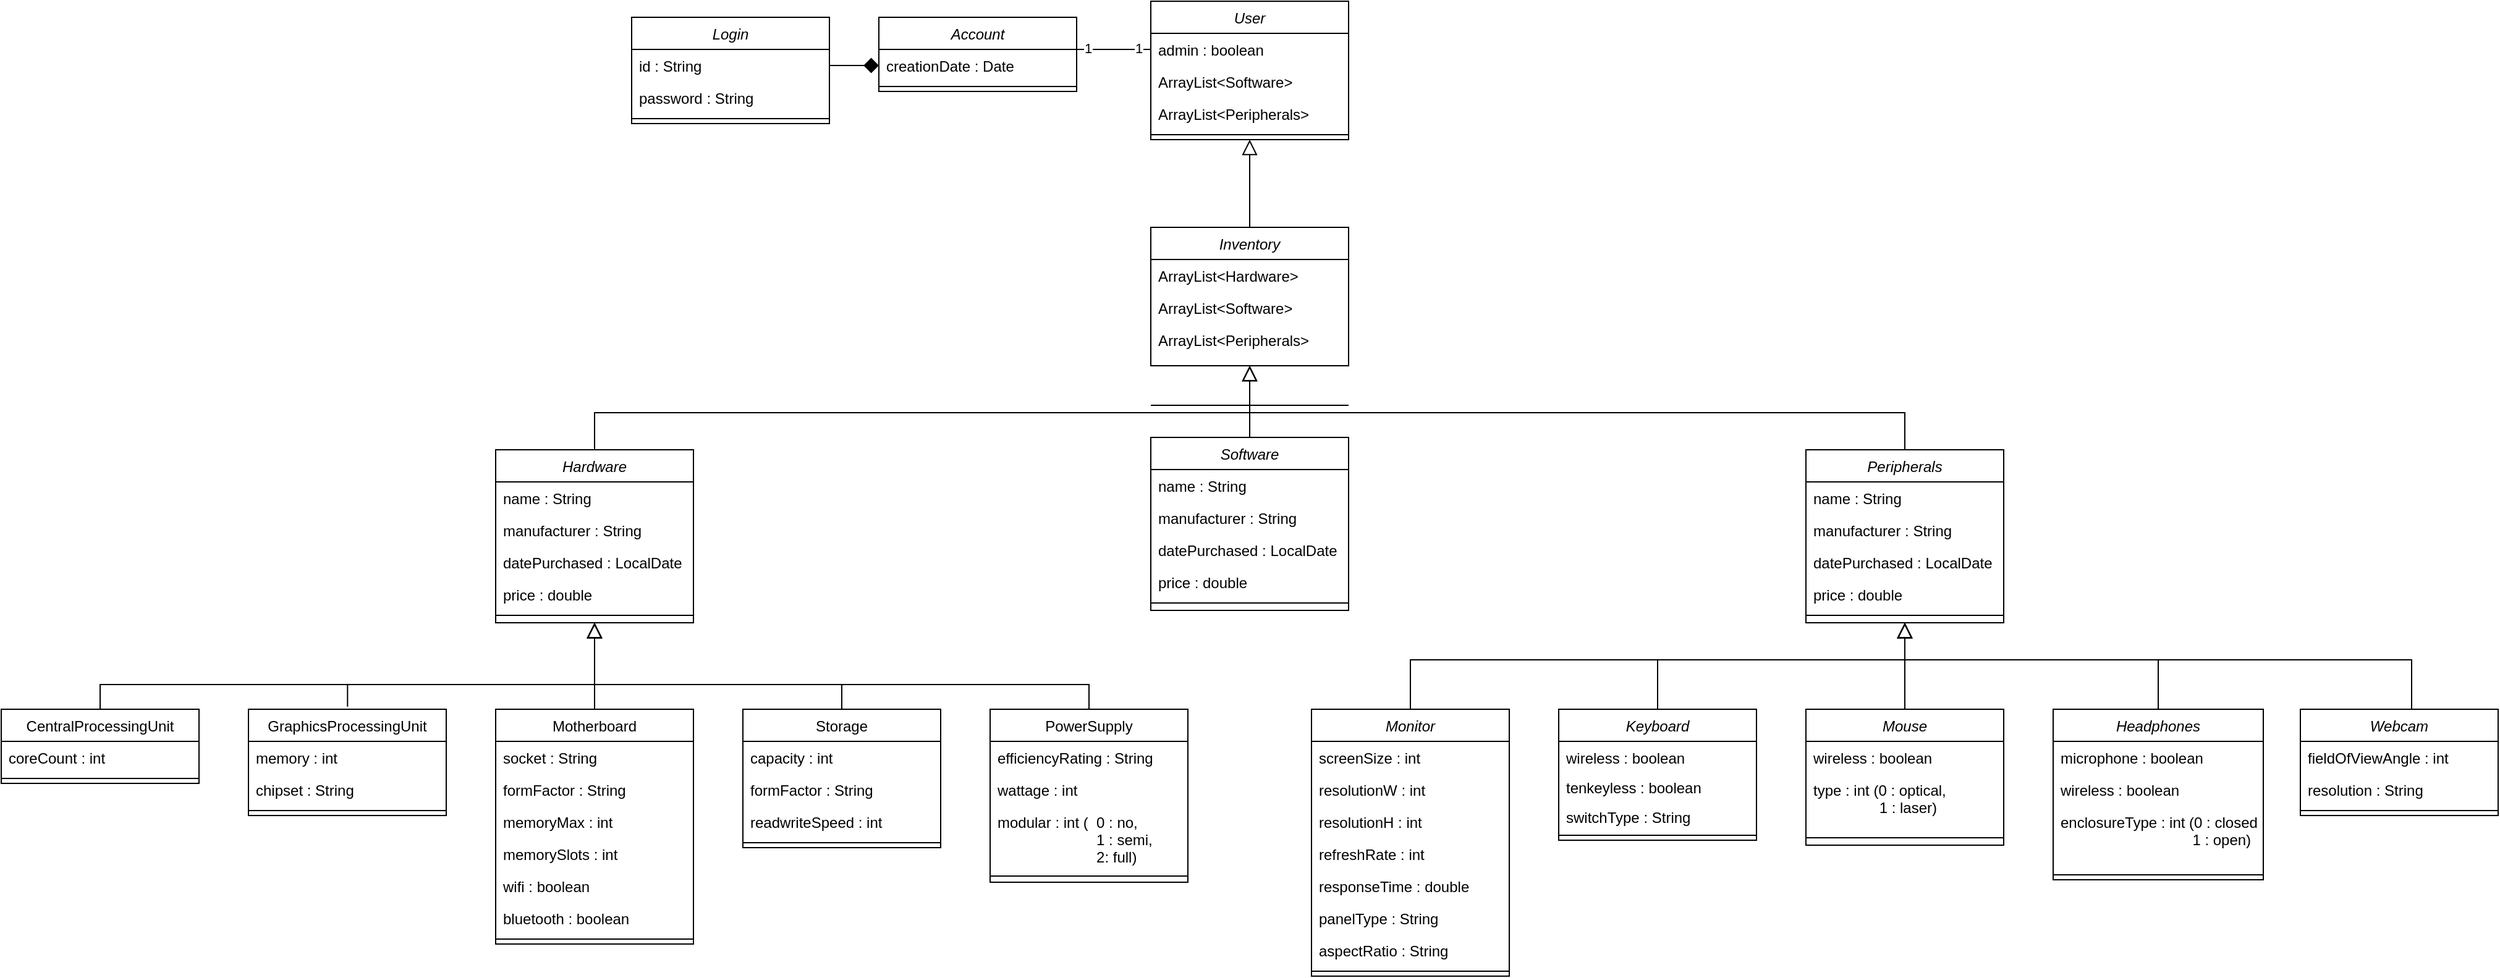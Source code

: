<mxfile version="21.3.2" type="device">
  <diagram id="C5RBs43oDa-KdzZeNtuy" name="Page-1">
    <mxGraphModel dx="1473" dy="1517" grid="1" gridSize="10" guides="1" tooltips="1" connect="1" arrows="1" fold="1" page="1" pageScale="1" pageWidth="827" pageHeight="1169" math="0" shadow="0">
      <root>
        <mxCell id="WIyWlLk6GJQsqaUBKTNV-0" />
        <mxCell id="WIyWlLk6GJQsqaUBKTNV-1" parent="WIyWlLk6GJQsqaUBKTNV-0" />
        <mxCell id="2g1-qlqLcHGluwrWPZEu-132" style="edgeStyle=orthogonalEdgeStyle;rounded=0;orthogonalLoop=1;jettySize=auto;html=1;entryX=0.5;entryY=1;entryDx=0;entryDy=0;endArrow=block;endFill=0;endSize=10;" edge="1" parent="WIyWlLk6GJQsqaUBKTNV-1" source="zkfFHV4jXpPFQw0GAbJ--0" target="2g1-qlqLcHGluwrWPZEu-118">
          <mxGeometry relative="1" as="geometry">
            <Array as="points">
              <mxPoint x="-310" y="80" />
              <mxPoint x="220" y="80" />
            </Array>
          </mxGeometry>
        </mxCell>
        <mxCell id="zkfFHV4jXpPFQw0GAbJ--0" value="Hardware" style="swimlane;fontStyle=2;align=center;verticalAlign=top;childLayout=stackLayout;horizontal=1;startSize=26;horizontalStack=0;resizeParent=1;resizeLast=0;collapsible=1;marginBottom=0;rounded=0;shadow=0;strokeWidth=1;" parent="WIyWlLk6GJQsqaUBKTNV-1" vertex="1">
          <mxGeometry x="-390" y="110" width="160" height="140" as="geometry">
            <mxRectangle x="230" y="140" width="160" height="26" as="alternateBounds" />
          </mxGeometry>
        </mxCell>
        <mxCell id="L9FYX7WcYs_ipQnaG_Kg-13" value="name : String" style="text;align=left;verticalAlign=top;spacingLeft=4;spacingRight=4;overflow=hidden;rotatable=0;points=[[0,0.5],[1,0.5]];portConstraint=eastwest;" parent="zkfFHV4jXpPFQw0GAbJ--0" vertex="1">
          <mxGeometry y="26" width="160" height="26" as="geometry" />
        </mxCell>
        <mxCell id="L9FYX7WcYs_ipQnaG_Kg-14" value="manufacturer : String" style="text;align=left;verticalAlign=top;spacingLeft=4;spacingRight=4;overflow=hidden;rotatable=0;points=[[0,0.5],[1,0.5]];portConstraint=eastwest;" parent="zkfFHV4jXpPFQw0GAbJ--0" vertex="1">
          <mxGeometry y="52" width="160" height="26" as="geometry" />
        </mxCell>
        <mxCell id="L9FYX7WcYs_ipQnaG_Kg-15" value="datePurchased : LocalDate" style="text;align=left;verticalAlign=top;spacingLeft=4;spacingRight=4;overflow=hidden;rotatable=0;points=[[0,0.5],[1,0.5]];portConstraint=eastwest;" parent="zkfFHV4jXpPFQw0GAbJ--0" vertex="1">
          <mxGeometry y="78" width="160" height="26" as="geometry" />
        </mxCell>
        <mxCell id="L9FYX7WcYs_ipQnaG_Kg-16" value="price : double" style="text;align=left;verticalAlign=top;spacingLeft=4;spacingRight=4;overflow=hidden;rotatable=0;points=[[0,0.5],[1,0.5]];portConstraint=eastwest;" parent="zkfFHV4jXpPFQw0GAbJ--0" vertex="1">
          <mxGeometry y="104" width="160" height="26" as="geometry" />
        </mxCell>
        <mxCell id="zkfFHV4jXpPFQw0GAbJ--4" value="" style="line;html=1;strokeWidth=1;align=left;verticalAlign=middle;spacingTop=-1;spacingLeft=3;spacingRight=3;rotatable=0;labelPosition=right;points=[];portConstraint=eastwest;" parent="zkfFHV4jXpPFQw0GAbJ--0" vertex="1">
          <mxGeometry y="130" width="160" height="8" as="geometry" />
        </mxCell>
        <mxCell id="zkfFHV4jXpPFQw0GAbJ--12" value="" style="endArrow=block;endSize=10;endFill=0;shadow=0;strokeWidth=1;rounded=0;edgeStyle=elbowEdgeStyle;elbow=vertical;exitX=0.501;exitY=-0.024;exitDx=0;exitDy=0;exitPerimeter=0;entryX=0.5;entryY=1;entryDx=0;entryDy=0;" parent="WIyWlLk6GJQsqaUBKTNV-1" source="2g1-qlqLcHGluwrWPZEu-6" target="zkfFHV4jXpPFQw0GAbJ--0" edge="1">
          <mxGeometry width="160" relative="1" as="geometry">
            <mxPoint x="-500" y="310" as="sourcePoint" />
            <mxPoint x="-420" y="260" as="targetPoint" />
            <Array as="points">
              <mxPoint x="-450" y="300" />
            </Array>
          </mxGeometry>
        </mxCell>
        <mxCell id="zkfFHV4jXpPFQw0GAbJ--13" value="Motherboard" style="swimlane;fontStyle=0;align=center;verticalAlign=top;childLayout=stackLayout;horizontal=1;startSize=26;horizontalStack=0;resizeParent=1;resizeLast=0;collapsible=1;marginBottom=0;rounded=0;shadow=0;strokeWidth=1;" parent="WIyWlLk6GJQsqaUBKTNV-1" vertex="1">
          <mxGeometry x="-390" y="320" width="160" height="190" as="geometry">
            <mxRectangle x="340" y="380" width="170" height="26" as="alternateBounds" />
          </mxGeometry>
        </mxCell>
        <mxCell id="zkfFHV4jXpPFQw0GAbJ--14" value="socket : String" style="text;align=left;verticalAlign=top;spacingLeft=4;spacingRight=4;overflow=hidden;rotatable=0;points=[[0,0.5],[1,0.5]];portConstraint=eastwest;" parent="zkfFHV4jXpPFQw0GAbJ--13" vertex="1">
          <mxGeometry y="26" width="160" height="26" as="geometry" />
        </mxCell>
        <mxCell id="2g1-qlqLcHGluwrWPZEu-11" value="formFactor : String" style="text;align=left;verticalAlign=top;spacingLeft=4;spacingRight=4;overflow=hidden;rotatable=0;points=[[0,0.5],[1,0.5]];portConstraint=eastwest;" vertex="1" parent="zkfFHV4jXpPFQw0GAbJ--13">
          <mxGeometry y="52" width="160" height="26" as="geometry" />
        </mxCell>
        <mxCell id="2g1-qlqLcHGluwrWPZEu-12" value="memoryMax : int" style="text;align=left;verticalAlign=top;spacingLeft=4;spacingRight=4;overflow=hidden;rotatable=0;points=[[0,0.5],[1,0.5]];portConstraint=eastwest;" vertex="1" parent="zkfFHV4jXpPFQw0GAbJ--13">
          <mxGeometry y="78" width="160" height="26" as="geometry" />
        </mxCell>
        <mxCell id="2g1-qlqLcHGluwrWPZEu-13" value="memorySlots : int" style="text;align=left;verticalAlign=top;spacingLeft=4;spacingRight=4;overflow=hidden;rotatable=0;points=[[0,0.5],[1,0.5]];portConstraint=eastwest;" vertex="1" parent="zkfFHV4jXpPFQw0GAbJ--13">
          <mxGeometry y="104" width="160" height="26" as="geometry" />
        </mxCell>
        <mxCell id="2g1-qlqLcHGluwrWPZEu-14" value="wifi : boolean" style="text;align=left;verticalAlign=top;spacingLeft=4;spacingRight=4;overflow=hidden;rotatable=0;points=[[0,0.5],[1,0.5]];portConstraint=eastwest;" vertex="1" parent="zkfFHV4jXpPFQw0GAbJ--13">
          <mxGeometry y="130" width="160" height="26" as="geometry" />
        </mxCell>
        <mxCell id="2g1-qlqLcHGluwrWPZEu-15" value="bluetooth : boolean" style="text;align=left;verticalAlign=top;spacingLeft=4;spacingRight=4;overflow=hidden;rotatable=0;points=[[0,0.5],[1,0.5]];portConstraint=eastwest;" vertex="1" parent="zkfFHV4jXpPFQw0GAbJ--13">
          <mxGeometry y="156" width="160" height="26" as="geometry" />
        </mxCell>
        <mxCell id="zkfFHV4jXpPFQw0GAbJ--15" value="" style="line;html=1;strokeWidth=1;align=left;verticalAlign=middle;spacingTop=-1;spacingLeft=3;spacingRight=3;rotatable=0;labelPosition=right;points=[];portConstraint=eastwest;" parent="zkfFHV4jXpPFQw0GAbJ--13" vertex="1">
          <mxGeometry y="182" width="160" height="8" as="geometry" />
        </mxCell>
        <mxCell id="zkfFHV4jXpPFQw0GAbJ--16" value="" style="endArrow=block;endSize=10;endFill=0;shadow=0;strokeWidth=1;rounded=0;edgeStyle=elbowEdgeStyle;elbow=vertical;entryX=0.5;entryY=1;entryDx=0;entryDy=0;" parent="WIyWlLk6GJQsqaUBKTNV-1" source="zkfFHV4jXpPFQw0GAbJ--13" target="zkfFHV4jXpPFQw0GAbJ--0" edge="1">
          <mxGeometry width="160" relative="1" as="geometry">
            <mxPoint x="-500" y="313" as="sourcePoint" />
            <mxPoint x="-410" y="280" as="targetPoint" />
            <Array as="points">
              <mxPoint x="-310" y="300" />
            </Array>
          </mxGeometry>
        </mxCell>
        <mxCell id="2g1-qlqLcHGluwrWPZEu-10" style="edgeStyle=orthogonalEdgeStyle;rounded=0;orthogonalLoop=1;jettySize=auto;html=1;entryX=0.5;entryY=1;entryDx=0;entryDy=0;exitX=0.5;exitY=0;exitDx=0;exitDy=0;endArrow=block;endFill=0;endSize=10;" edge="1" parent="WIyWlLk6GJQsqaUBKTNV-1" source="L9FYX7WcYs_ipQnaG_Kg-1" target="zkfFHV4jXpPFQw0GAbJ--0">
          <mxGeometry relative="1" as="geometry">
            <Array as="points">
              <mxPoint x="-710" y="300" />
              <mxPoint x="-310" y="300" />
            </Array>
          </mxGeometry>
        </mxCell>
        <mxCell id="L9FYX7WcYs_ipQnaG_Kg-1" value="CentralProcessingUnit" style="swimlane;fontStyle=0;align=center;verticalAlign=top;childLayout=stackLayout;horizontal=1;startSize=26;horizontalStack=0;resizeParent=1;resizeLast=0;collapsible=1;marginBottom=0;rounded=0;shadow=0;strokeWidth=1;" parent="WIyWlLk6GJQsqaUBKTNV-1" vertex="1">
          <mxGeometry x="-790" y="320" width="160" height="60" as="geometry">
            <mxRectangle x="130" y="380" width="160" height="26" as="alternateBounds" />
          </mxGeometry>
        </mxCell>
        <mxCell id="L9FYX7WcYs_ipQnaG_Kg-11" value="coreCount : int" style="text;align=left;verticalAlign=top;spacingLeft=4;spacingRight=4;overflow=hidden;rotatable=0;points=[[0,0.5],[1,0.5]];portConstraint=eastwest;rounded=0;shadow=0;html=0;" parent="L9FYX7WcYs_ipQnaG_Kg-1" vertex="1">
          <mxGeometry y="26" width="160" height="26" as="geometry" />
        </mxCell>
        <mxCell id="L9FYX7WcYs_ipQnaG_Kg-4" value="" style="line;html=1;strokeWidth=1;align=left;verticalAlign=middle;spacingTop=-1;spacingLeft=3;spacingRight=3;rotatable=0;labelPosition=right;points=[];portConstraint=eastwest;" parent="L9FYX7WcYs_ipQnaG_Kg-1" vertex="1">
          <mxGeometry y="52" width="160" height="8" as="geometry" />
        </mxCell>
        <mxCell id="2g1-qlqLcHGluwrWPZEu-6" value="GraphicsProcessingUnit" style="swimlane;fontStyle=0;align=center;verticalAlign=top;childLayout=stackLayout;horizontal=1;startSize=26;horizontalStack=0;resizeParent=1;resizeLast=0;collapsible=1;marginBottom=0;rounded=0;shadow=0;strokeWidth=1;" vertex="1" parent="WIyWlLk6GJQsqaUBKTNV-1">
          <mxGeometry x="-590" y="320" width="160" height="86" as="geometry">
            <mxRectangle x="130" y="380" width="160" height="26" as="alternateBounds" />
          </mxGeometry>
        </mxCell>
        <mxCell id="2g1-qlqLcHGluwrWPZEu-7" value="memory : int" style="text;align=left;verticalAlign=top;spacingLeft=4;spacingRight=4;overflow=hidden;rotatable=0;points=[[0,0.5],[1,0.5]];portConstraint=eastwest;rounded=0;shadow=0;html=0;" vertex="1" parent="2g1-qlqLcHGluwrWPZEu-6">
          <mxGeometry y="26" width="160" height="26" as="geometry" />
        </mxCell>
        <mxCell id="2g1-qlqLcHGluwrWPZEu-9" value="chipset : String" style="text;align=left;verticalAlign=top;spacingLeft=4;spacingRight=4;overflow=hidden;rotatable=0;points=[[0,0.5],[1,0.5]];portConstraint=eastwest;rounded=0;shadow=0;html=0;" vertex="1" parent="2g1-qlqLcHGluwrWPZEu-6">
          <mxGeometry y="52" width="160" height="26" as="geometry" />
        </mxCell>
        <mxCell id="2g1-qlqLcHGluwrWPZEu-8" value="" style="line;html=1;strokeWidth=1;align=left;verticalAlign=middle;spacingTop=-1;spacingLeft=3;spacingRight=3;rotatable=0;labelPosition=right;points=[];portConstraint=eastwest;" vertex="1" parent="2g1-qlqLcHGluwrWPZEu-6">
          <mxGeometry y="78" width="160" height="8" as="geometry" />
        </mxCell>
        <mxCell id="2g1-qlqLcHGluwrWPZEu-49" style="edgeStyle=orthogonalEdgeStyle;rounded=0;orthogonalLoop=1;jettySize=auto;html=1;endArrow=block;endFill=0;endSize=10;entryX=0.5;entryY=1;entryDx=0;entryDy=0;exitX=0.5;exitY=0;exitDx=0;exitDy=0;" edge="1" parent="WIyWlLk6GJQsqaUBKTNV-1" source="2g1-qlqLcHGluwrWPZEu-16" target="zkfFHV4jXpPFQw0GAbJ--0">
          <mxGeometry relative="1" as="geometry">
            <mxPoint x="-410" y="320" as="targetPoint" />
            <Array as="points">
              <mxPoint x="-110" y="300" />
              <mxPoint x="-310" y="300" />
            </Array>
          </mxGeometry>
        </mxCell>
        <mxCell id="2g1-qlqLcHGluwrWPZEu-16" value="Storage" style="swimlane;fontStyle=0;align=center;verticalAlign=top;childLayout=stackLayout;horizontal=1;startSize=26;horizontalStack=0;resizeParent=1;resizeLast=0;collapsible=1;marginBottom=0;rounded=0;shadow=0;strokeWidth=1;" vertex="1" parent="WIyWlLk6GJQsqaUBKTNV-1">
          <mxGeometry x="-190" y="320" width="160" height="112" as="geometry">
            <mxRectangle x="340" y="380" width="170" height="26" as="alternateBounds" />
          </mxGeometry>
        </mxCell>
        <mxCell id="2g1-qlqLcHGluwrWPZEu-17" value="capacity : int" style="text;align=left;verticalAlign=top;spacingLeft=4;spacingRight=4;overflow=hidden;rotatable=0;points=[[0,0.5],[1,0.5]];portConstraint=eastwest;" vertex="1" parent="2g1-qlqLcHGluwrWPZEu-16">
          <mxGeometry y="26" width="160" height="26" as="geometry" />
        </mxCell>
        <mxCell id="2g1-qlqLcHGluwrWPZEu-18" value="formFactor : String" style="text;align=left;verticalAlign=top;spacingLeft=4;spacingRight=4;overflow=hidden;rotatable=0;points=[[0,0.5],[1,0.5]];portConstraint=eastwest;" vertex="1" parent="2g1-qlqLcHGluwrWPZEu-16">
          <mxGeometry y="52" width="160" height="26" as="geometry" />
        </mxCell>
        <mxCell id="2g1-qlqLcHGluwrWPZEu-48" value="readwriteSpeed : int " style="text;align=left;verticalAlign=top;spacingLeft=4;spacingRight=4;overflow=hidden;rotatable=0;points=[[0,0.5],[1,0.5]];portConstraint=eastwest;" vertex="1" parent="2g1-qlqLcHGluwrWPZEu-16">
          <mxGeometry y="78" width="160" height="26" as="geometry" />
        </mxCell>
        <mxCell id="2g1-qlqLcHGluwrWPZEu-23" value="" style="line;html=1;strokeWidth=1;align=left;verticalAlign=middle;spacingTop=-1;spacingLeft=3;spacingRight=3;rotatable=0;labelPosition=right;points=[];portConstraint=eastwest;" vertex="1" parent="2g1-qlqLcHGluwrWPZEu-16">
          <mxGeometry y="104" width="160" height="8" as="geometry" />
        </mxCell>
        <mxCell id="2g1-qlqLcHGluwrWPZEu-57" style="edgeStyle=orthogonalEdgeStyle;rounded=0;orthogonalLoop=1;jettySize=auto;html=1;endArrow=block;endFill=0;endSize=10;entryX=0.5;entryY=1;entryDx=0;entryDy=0;exitX=0.5;exitY=0;exitDx=0;exitDy=0;" edge="1" parent="WIyWlLk6GJQsqaUBKTNV-1" source="2g1-qlqLcHGluwrWPZEu-50" target="zkfFHV4jXpPFQw0GAbJ--0">
          <mxGeometry relative="1" as="geometry">
            <mxPoint x="-40" y="300" as="targetPoint" />
            <Array as="points">
              <mxPoint x="90" y="300" />
              <mxPoint x="-310" y="300" />
            </Array>
          </mxGeometry>
        </mxCell>
        <mxCell id="2g1-qlqLcHGluwrWPZEu-50" value="PowerSupply" style="swimlane;fontStyle=0;align=center;verticalAlign=top;childLayout=stackLayout;horizontal=1;startSize=26;horizontalStack=0;resizeParent=1;resizeLast=0;collapsible=1;marginBottom=0;rounded=0;shadow=0;strokeWidth=1;" vertex="1" parent="WIyWlLk6GJQsqaUBKTNV-1">
          <mxGeometry x="10" y="320" width="160" height="140" as="geometry">
            <mxRectangle x="340" y="380" width="170" height="26" as="alternateBounds" />
          </mxGeometry>
        </mxCell>
        <mxCell id="2g1-qlqLcHGluwrWPZEu-51" value="efficiencyRating : String" style="text;align=left;verticalAlign=top;spacingLeft=4;spacingRight=4;overflow=hidden;rotatable=0;points=[[0,0.5],[1,0.5]];portConstraint=eastwest;" vertex="1" parent="2g1-qlqLcHGluwrWPZEu-50">
          <mxGeometry y="26" width="160" height="26" as="geometry" />
        </mxCell>
        <mxCell id="2g1-qlqLcHGluwrWPZEu-52" value="wattage : int" style="text;align=left;verticalAlign=top;spacingLeft=4;spacingRight=4;overflow=hidden;rotatable=0;points=[[0,0.5],[1,0.5]];portConstraint=eastwest;" vertex="1" parent="2g1-qlqLcHGluwrWPZEu-50">
          <mxGeometry y="52" width="160" height="26" as="geometry" />
        </mxCell>
        <mxCell id="2g1-qlqLcHGluwrWPZEu-53" value="modular : int (  0 : no, &#xa;                        1 : semi,&#xa;                        2: full)" style="text;align=left;verticalAlign=top;spacingLeft=4;spacingRight=4;overflow=hidden;rotatable=0;points=[[0,0.5],[1,0.5]];portConstraint=eastwest;" vertex="1" parent="2g1-qlqLcHGluwrWPZEu-50">
          <mxGeometry y="78" width="160" height="52" as="geometry" />
        </mxCell>
        <mxCell id="2g1-qlqLcHGluwrWPZEu-54" value="" style="line;html=1;strokeWidth=1;align=left;verticalAlign=middle;spacingTop=-1;spacingLeft=3;spacingRight=3;rotatable=0;labelPosition=right;points=[];portConstraint=eastwest;" vertex="1" parent="2g1-qlqLcHGluwrWPZEu-50">
          <mxGeometry y="130" width="160" height="10" as="geometry" />
        </mxCell>
        <mxCell id="2g1-qlqLcHGluwrWPZEu-135" style="edgeStyle=orthogonalEdgeStyle;rounded=0;orthogonalLoop=1;jettySize=auto;html=1;entryX=0.5;entryY=1;entryDx=0;entryDy=0;endArrow=block;endFill=0;endSize=10;" edge="1" parent="WIyWlLk6GJQsqaUBKTNV-1" source="2g1-qlqLcHGluwrWPZEu-58" target="2g1-qlqLcHGluwrWPZEu-118">
          <mxGeometry relative="1" as="geometry">
            <Array as="points">
              <mxPoint x="750" y="80" />
              <mxPoint x="220" y="80" />
            </Array>
          </mxGeometry>
        </mxCell>
        <mxCell id="2g1-qlqLcHGluwrWPZEu-58" value="Peripherals" style="swimlane;fontStyle=2;align=center;verticalAlign=top;childLayout=stackLayout;horizontal=1;startSize=26;horizontalStack=0;resizeParent=1;resizeLast=0;collapsible=1;marginBottom=0;rounded=0;shadow=0;strokeWidth=1;" vertex="1" parent="WIyWlLk6GJQsqaUBKTNV-1">
          <mxGeometry x="670" y="110" width="160" height="140" as="geometry">
            <mxRectangle x="230" y="140" width="160" height="26" as="alternateBounds" />
          </mxGeometry>
        </mxCell>
        <mxCell id="2g1-qlqLcHGluwrWPZEu-60" value="name : String" style="text;align=left;verticalAlign=top;spacingLeft=4;spacingRight=4;overflow=hidden;rotatable=0;points=[[0,0.5],[1,0.5]];portConstraint=eastwest;" vertex="1" parent="2g1-qlqLcHGluwrWPZEu-58">
          <mxGeometry y="26" width="160" height="26" as="geometry" />
        </mxCell>
        <mxCell id="2g1-qlqLcHGluwrWPZEu-61" value="manufacturer : String" style="text;align=left;verticalAlign=top;spacingLeft=4;spacingRight=4;overflow=hidden;rotatable=0;points=[[0,0.5],[1,0.5]];portConstraint=eastwest;" vertex="1" parent="2g1-qlqLcHGluwrWPZEu-58">
          <mxGeometry y="52" width="160" height="26" as="geometry" />
        </mxCell>
        <mxCell id="2g1-qlqLcHGluwrWPZEu-62" value="datePurchased : LocalDate" style="text;align=left;verticalAlign=top;spacingLeft=4;spacingRight=4;overflow=hidden;rotatable=0;points=[[0,0.5],[1,0.5]];portConstraint=eastwest;" vertex="1" parent="2g1-qlqLcHGluwrWPZEu-58">
          <mxGeometry y="78" width="160" height="26" as="geometry" />
        </mxCell>
        <mxCell id="2g1-qlqLcHGluwrWPZEu-63" value="price : double" style="text;align=left;verticalAlign=top;spacingLeft=4;spacingRight=4;overflow=hidden;rotatable=0;points=[[0,0.5],[1,0.5]];portConstraint=eastwest;" vertex="1" parent="2g1-qlqLcHGluwrWPZEu-58">
          <mxGeometry y="104" width="160" height="26" as="geometry" />
        </mxCell>
        <mxCell id="2g1-qlqLcHGluwrWPZEu-64" value="" style="line;html=1;strokeWidth=1;align=left;verticalAlign=middle;spacingTop=-1;spacingLeft=3;spacingRight=3;rotatable=0;labelPosition=right;points=[];portConstraint=eastwest;" vertex="1" parent="2g1-qlqLcHGluwrWPZEu-58">
          <mxGeometry y="130" width="160" height="8" as="geometry" />
        </mxCell>
        <mxCell id="2g1-qlqLcHGluwrWPZEu-107" style="edgeStyle=orthogonalEdgeStyle;rounded=0;orthogonalLoop=1;jettySize=auto;html=1;entryX=0.5;entryY=1;entryDx=0;entryDy=0;exitX=0.5;exitY=0;exitDx=0;exitDy=0;endArrow=block;endFill=0;endSize=10;" edge="1" parent="WIyWlLk6GJQsqaUBKTNV-1" source="2g1-qlqLcHGluwrWPZEu-65" target="2g1-qlqLcHGluwrWPZEu-58">
          <mxGeometry relative="1" as="geometry">
            <Array as="points">
              <mxPoint x="350" y="280" />
              <mxPoint x="750" y="280" />
            </Array>
          </mxGeometry>
        </mxCell>
        <mxCell id="2g1-qlqLcHGluwrWPZEu-65" value="Monitor" style="swimlane;fontStyle=2;align=center;verticalAlign=top;childLayout=stackLayout;horizontal=1;startSize=26;horizontalStack=0;resizeParent=1;resizeLast=0;collapsible=1;marginBottom=0;rounded=0;shadow=0;strokeWidth=1;" vertex="1" parent="WIyWlLk6GJQsqaUBKTNV-1">
          <mxGeometry x="270" y="320" width="160" height="216" as="geometry">
            <mxRectangle x="230" y="140" width="160" height="26" as="alternateBounds" />
          </mxGeometry>
        </mxCell>
        <mxCell id="2g1-qlqLcHGluwrWPZEu-66" value="screenSize : int" style="text;align=left;verticalAlign=top;spacingLeft=4;spacingRight=4;overflow=hidden;rotatable=0;points=[[0,0.5],[1,0.5]];portConstraint=eastwest;" vertex="1" parent="2g1-qlqLcHGluwrWPZEu-65">
          <mxGeometry y="26" width="160" height="26" as="geometry" />
        </mxCell>
        <mxCell id="2g1-qlqLcHGluwrWPZEu-67" value="resolutionW : int" style="text;align=left;verticalAlign=top;spacingLeft=4;spacingRight=4;overflow=hidden;rotatable=0;points=[[0,0.5],[1,0.5]];portConstraint=eastwest;" vertex="1" parent="2g1-qlqLcHGluwrWPZEu-65">
          <mxGeometry y="52" width="160" height="26" as="geometry" />
        </mxCell>
        <mxCell id="2g1-qlqLcHGluwrWPZEu-95" value="resolutionH : int" style="text;align=left;verticalAlign=top;spacingLeft=4;spacingRight=4;overflow=hidden;rotatable=0;points=[[0,0.5],[1,0.5]];portConstraint=eastwest;" vertex="1" parent="2g1-qlqLcHGluwrWPZEu-65">
          <mxGeometry y="78" width="160" height="26" as="geometry" />
        </mxCell>
        <mxCell id="2g1-qlqLcHGluwrWPZEu-68" value="refreshRate : int" style="text;align=left;verticalAlign=top;spacingLeft=4;spacingRight=4;overflow=hidden;rotatable=0;points=[[0,0.5],[1,0.5]];portConstraint=eastwest;" vertex="1" parent="2g1-qlqLcHGluwrWPZEu-65">
          <mxGeometry y="104" width="160" height="26" as="geometry" />
        </mxCell>
        <mxCell id="2g1-qlqLcHGluwrWPZEu-69" value="responseTime : double" style="text;align=left;verticalAlign=top;spacingLeft=4;spacingRight=4;overflow=hidden;rotatable=0;points=[[0,0.5],[1,0.5]];portConstraint=eastwest;" vertex="1" parent="2g1-qlqLcHGluwrWPZEu-65">
          <mxGeometry y="130" width="160" height="26" as="geometry" />
        </mxCell>
        <mxCell id="2g1-qlqLcHGluwrWPZEu-96" value="panelType : String" style="text;align=left;verticalAlign=top;spacingLeft=4;spacingRight=4;overflow=hidden;rotatable=0;points=[[0,0.5],[1,0.5]];portConstraint=eastwest;" vertex="1" parent="2g1-qlqLcHGluwrWPZEu-65">
          <mxGeometry y="156" width="160" height="26" as="geometry" />
        </mxCell>
        <mxCell id="2g1-qlqLcHGluwrWPZEu-97" value="aspectRatio : String" style="text;align=left;verticalAlign=top;spacingLeft=4;spacingRight=4;overflow=hidden;rotatable=0;points=[[0,0.5],[1,0.5]];portConstraint=eastwest;" vertex="1" parent="2g1-qlqLcHGluwrWPZEu-65">
          <mxGeometry y="182" width="160" height="26" as="geometry" />
        </mxCell>
        <mxCell id="2g1-qlqLcHGluwrWPZEu-70" value="" style="line;html=1;strokeWidth=1;align=left;verticalAlign=middle;spacingTop=-1;spacingLeft=3;spacingRight=3;rotatable=0;labelPosition=right;points=[];portConstraint=eastwest;" vertex="1" parent="2g1-qlqLcHGluwrWPZEu-65">
          <mxGeometry y="208" width="160" height="8" as="geometry" />
        </mxCell>
        <mxCell id="2g1-qlqLcHGluwrWPZEu-108" style="edgeStyle=orthogonalEdgeStyle;rounded=0;orthogonalLoop=1;jettySize=auto;html=1;exitX=0.5;exitY=0;exitDx=0;exitDy=0;endArrow=block;endFill=0;endSize=10;" edge="1" parent="WIyWlLk6GJQsqaUBKTNV-1" source="2g1-qlqLcHGluwrWPZEu-71">
          <mxGeometry relative="1" as="geometry">
            <mxPoint x="750" y="250" as="targetPoint" />
            <Array as="points">
              <mxPoint x="550" y="280" />
              <mxPoint x="750" y="280" />
            </Array>
          </mxGeometry>
        </mxCell>
        <mxCell id="2g1-qlqLcHGluwrWPZEu-71" value="Keyboard" style="swimlane;fontStyle=2;align=center;verticalAlign=top;childLayout=stackLayout;horizontal=1;startSize=26;horizontalStack=0;resizeParent=1;resizeLast=0;collapsible=1;marginBottom=0;rounded=0;shadow=0;strokeWidth=1;" vertex="1" parent="WIyWlLk6GJQsqaUBKTNV-1">
          <mxGeometry x="470" y="320" width="160" height="106" as="geometry">
            <mxRectangle x="230" y="140" width="160" height="26" as="alternateBounds" />
          </mxGeometry>
        </mxCell>
        <mxCell id="2g1-qlqLcHGluwrWPZEu-75" value="wireless : boolean" style="text;align=left;verticalAlign=top;spacingLeft=4;spacingRight=4;overflow=hidden;rotatable=0;points=[[0,0.5],[1,0.5]];portConstraint=eastwest;" vertex="1" parent="2g1-qlqLcHGluwrWPZEu-71">
          <mxGeometry y="26" width="160" height="24" as="geometry" />
        </mxCell>
        <mxCell id="2g1-qlqLcHGluwrWPZEu-100" value="tenkeyless : boolean" style="text;align=left;verticalAlign=top;spacingLeft=4;spacingRight=4;overflow=hidden;rotatable=0;points=[[0,0.5],[1,0.5]];portConstraint=eastwest;" vertex="1" parent="2g1-qlqLcHGluwrWPZEu-71">
          <mxGeometry y="50" width="160" height="24" as="geometry" />
        </mxCell>
        <mxCell id="2g1-qlqLcHGluwrWPZEu-101" value="switchType : String" style="text;align=left;verticalAlign=top;spacingLeft=4;spacingRight=4;overflow=hidden;rotatable=0;points=[[0,0.5],[1,0.5]];portConstraint=eastwest;" vertex="1" parent="2g1-qlqLcHGluwrWPZEu-71">
          <mxGeometry y="74" width="160" height="24" as="geometry" />
        </mxCell>
        <mxCell id="2g1-qlqLcHGluwrWPZEu-76" value="" style="line;html=1;strokeWidth=1;align=left;verticalAlign=middle;spacingTop=-1;spacingLeft=3;spacingRight=3;rotatable=0;labelPosition=right;points=[];portConstraint=eastwest;" vertex="1" parent="2g1-qlqLcHGluwrWPZEu-71">
          <mxGeometry y="98" width="160" height="8" as="geometry" />
        </mxCell>
        <mxCell id="2g1-qlqLcHGluwrWPZEu-109" style="edgeStyle=orthogonalEdgeStyle;rounded=0;orthogonalLoop=1;jettySize=auto;html=1;exitX=0.5;exitY=0;exitDx=0;exitDy=0;entryX=0.5;entryY=1;entryDx=0;entryDy=0;endArrow=block;endFill=0;endSize=10;" edge="1" parent="WIyWlLk6GJQsqaUBKTNV-1" source="2g1-qlqLcHGluwrWPZEu-77" target="2g1-qlqLcHGluwrWPZEu-58">
          <mxGeometry relative="1" as="geometry">
            <mxPoint x="780" y="280" as="targetPoint" />
            <Array as="points">
              <mxPoint x="750" y="300" />
              <mxPoint x="750" y="300" />
            </Array>
          </mxGeometry>
        </mxCell>
        <mxCell id="2g1-qlqLcHGluwrWPZEu-77" value="Mouse" style="swimlane;fontStyle=2;align=center;verticalAlign=top;childLayout=stackLayout;horizontal=1;startSize=26;horizontalStack=0;resizeParent=1;resizeLast=0;collapsible=1;marginBottom=0;rounded=0;shadow=0;strokeWidth=1;" vertex="1" parent="WIyWlLk6GJQsqaUBKTNV-1">
          <mxGeometry x="670" y="320" width="160" height="110" as="geometry">
            <mxRectangle x="230" y="140" width="160" height="26" as="alternateBounds" />
          </mxGeometry>
        </mxCell>
        <mxCell id="2g1-qlqLcHGluwrWPZEu-81" value="wireless : boolean" style="text;align=left;verticalAlign=top;spacingLeft=4;spacingRight=4;overflow=hidden;rotatable=0;points=[[0,0.5],[1,0.5]];portConstraint=eastwest;" vertex="1" parent="2g1-qlqLcHGluwrWPZEu-77">
          <mxGeometry y="26" width="160" height="26" as="geometry" />
        </mxCell>
        <mxCell id="2g1-qlqLcHGluwrWPZEu-103" value="type : int (0 : optical,&#xa;                1 : laser)" style="text;align=left;verticalAlign=top;spacingLeft=4;spacingRight=4;overflow=hidden;rotatable=0;points=[[0,0.5],[1,0.5]];portConstraint=eastwest;" vertex="1" parent="2g1-qlqLcHGluwrWPZEu-77">
          <mxGeometry y="52" width="160" height="48" as="geometry" />
        </mxCell>
        <mxCell id="2g1-qlqLcHGluwrWPZEu-82" value="" style="line;html=1;strokeWidth=1;align=left;verticalAlign=middle;spacingTop=-1;spacingLeft=3;spacingRight=3;rotatable=0;labelPosition=right;points=[];portConstraint=eastwest;" vertex="1" parent="2g1-qlqLcHGluwrWPZEu-77">
          <mxGeometry y="100" width="160" height="8" as="geometry" />
        </mxCell>
        <mxCell id="2g1-qlqLcHGluwrWPZEu-110" style="edgeStyle=orthogonalEdgeStyle;rounded=0;orthogonalLoop=1;jettySize=auto;html=1;exitX=0.5;exitY=0;exitDx=0;exitDy=0;endArrow=block;endFill=0;endSize=10;" edge="1" parent="WIyWlLk6GJQsqaUBKTNV-1" source="2g1-qlqLcHGluwrWPZEu-83">
          <mxGeometry relative="1" as="geometry">
            <mxPoint x="750" y="250" as="targetPoint" />
            <Array as="points">
              <mxPoint x="955" y="280" />
              <mxPoint x="750" y="280" />
            </Array>
          </mxGeometry>
        </mxCell>
        <mxCell id="2g1-qlqLcHGluwrWPZEu-83" value="Headphones" style="swimlane;fontStyle=2;align=center;verticalAlign=top;childLayout=stackLayout;horizontal=1;startSize=26;horizontalStack=0;resizeParent=1;resizeLast=0;collapsible=1;marginBottom=0;rounded=0;shadow=0;strokeWidth=1;" vertex="1" parent="WIyWlLk6GJQsqaUBKTNV-1">
          <mxGeometry x="870" y="320" width="170" height="138" as="geometry">
            <mxRectangle x="230" y="140" width="160" height="26" as="alternateBounds" />
          </mxGeometry>
        </mxCell>
        <mxCell id="2g1-qlqLcHGluwrWPZEu-87" value="microphone : boolean" style="text;align=left;verticalAlign=top;spacingLeft=4;spacingRight=4;overflow=hidden;rotatable=0;points=[[0,0.5],[1,0.5]];portConstraint=eastwest;" vertex="1" parent="2g1-qlqLcHGluwrWPZEu-83">
          <mxGeometry y="26" width="170" height="26" as="geometry" />
        </mxCell>
        <mxCell id="2g1-qlqLcHGluwrWPZEu-105" value="wireless : boolean" style="text;align=left;verticalAlign=top;spacingLeft=4;spacingRight=4;overflow=hidden;rotatable=0;points=[[0,0.5],[1,0.5]];portConstraint=eastwest;" vertex="1" parent="2g1-qlqLcHGluwrWPZEu-83">
          <mxGeometry y="52" width="170" height="26" as="geometry" />
        </mxCell>
        <mxCell id="2g1-qlqLcHGluwrWPZEu-106" value="enclosureType : int (0 : closed,&#xa;                                1 : open)&#xa;" style="text;align=left;verticalAlign=top;spacingLeft=4;spacingRight=4;overflow=hidden;rotatable=0;points=[[0,0.5],[1,0.5]];portConstraint=eastwest;" vertex="1" parent="2g1-qlqLcHGluwrWPZEu-83">
          <mxGeometry y="78" width="170" height="52" as="geometry" />
        </mxCell>
        <mxCell id="2g1-qlqLcHGluwrWPZEu-88" value="" style="line;html=1;strokeWidth=1;align=left;verticalAlign=middle;spacingTop=-1;spacingLeft=3;spacingRight=3;rotatable=0;labelPosition=right;points=[];portConstraint=eastwest;" vertex="1" parent="2g1-qlqLcHGluwrWPZEu-83">
          <mxGeometry y="130" width="170" height="8" as="geometry" />
        </mxCell>
        <mxCell id="2g1-qlqLcHGluwrWPZEu-111" style="edgeStyle=orthogonalEdgeStyle;rounded=0;orthogonalLoop=1;jettySize=auto;html=1;endArrow=block;endFill=0;endSize=10;" edge="1" parent="WIyWlLk6GJQsqaUBKTNV-1" source="2g1-qlqLcHGluwrWPZEu-89">
          <mxGeometry relative="1" as="geometry">
            <mxPoint x="750" y="250" as="targetPoint" />
            <Array as="points">
              <mxPoint x="1160" y="280" />
              <mxPoint x="750" y="280" />
            </Array>
          </mxGeometry>
        </mxCell>
        <mxCell id="2g1-qlqLcHGluwrWPZEu-89" value="Webcam" style="swimlane;fontStyle=2;align=center;verticalAlign=top;childLayout=stackLayout;horizontal=1;startSize=26;horizontalStack=0;resizeParent=1;resizeLast=0;collapsible=1;marginBottom=0;rounded=0;shadow=0;strokeWidth=1;" vertex="1" parent="WIyWlLk6GJQsqaUBKTNV-1">
          <mxGeometry x="1070" y="320" width="160" height="86" as="geometry">
            <mxRectangle x="230" y="140" width="160" height="26" as="alternateBounds" />
          </mxGeometry>
        </mxCell>
        <mxCell id="2g1-qlqLcHGluwrWPZEu-93" value="fieldOfViewAngle : int" style="text;align=left;verticalAlign=top;spacingLeft=4;spacingRight=4;overflow=hidden;rotatable=0;points=[[0,0.5],[1,0.5]];portConstraint=eastwest;" vertex="1" parent="2g1-qlqLcHGluwrWPZEu-89">
          <mxGeometry y="26" width="160" height="26" as="geometry" />
        </mxCell>
        <mxCell id="2g1-qlqLcHGluwrWPZEu-104" value="resolution : String" style="text;align=left;verticalAlign=top;spacingLeft=4;spacingRight=4;overflow=hidden;rotatable=0;points=[[0,0.5],[1,0.5]];portConstraint=eastwest;" vertex="1" parent="2g1-qlqLcHGluwrWPZEu-89">
          <mxGeometry y="52" width="160" height="26" as="geometry" />
        </mxCell>
        <mxCell id="2g1-qlqLcHGluwrWPZEu-94" value="" style="line;html=1;strokeWidth=1;align=left;verticalAlign=middle;spacingTop=-1;spacingLeft=3;spacingRight=3;rotatable=0;labelPosition=right;points=[];portConstraint=eastwest;" vertex="1" parent="2g1-qlqLcHGluwrWPZEu-89">
          <mxGeometry y="78" width="160" height="8" as="geometry" />
        </mxCell>
        <mxCell id="2g1-qlqLcHGluwrWPZEu-133" style="edgeStyle=orthogonalEdgeStyle;rounded=0;orthogonalLoop=1;jettySize=auto;html=1;endArrow=block;endFill=0;endSize=10;entryX=0.5;entryY=1;entryDx=0;entryDy=0;" edge="1" parent="WIyWlLk6GJQsqaUBKTNV-1" source="2g1-qlqLcHGluwrWPZEu-112" target="2g1-qlqLcHGluwrWPZEu-118">
          <mxGeometry relative="1" as="geometry">
            <mxPoint x="220" y="50" as="targetPoint" />
          </mxGeometry>
        </mxCell>
        <mxCell id="2g1-qlqLcHGluwrWPZEu-112" value="Software" style="swimlane;fontStyle=2;align=center;verticalAlign=top;childLayout=stackLayout;horizontal=1;startSize=26;horizontalStack=0;resizeParent=1;resizeLast=0;collapsible=1;marginBottom=0;rounded=0;shadow=0;strokeWidth=1;" vertex="1" parent="WIyWlLk6GJQsqaUBKTNV-1">
          <mxGeometry x="140" y="100" width="160" height="140" as="geometry">
            <mxRectangle x="230" y="140" width="160" height="26" as="alternateBounds" />
          </mxGeometry>
        </mxCell>
        <mxCell id="2g1-qlqLcHGluwrWPZEu-113" value="name : String" style="text;align=left;verticalAlign=top;spacingLeft=4;spacingRight=4;overflow=hidden;rotatable=0;points=[[0,0.5],[1,0.5]];portConstraint=eastwest;" vertex="1" parent="2g1-qlqLcHGluwrWPZEu-112">
          <mxGeometry y="26" width="160" height="26" as="geometry" />
        </mxCell>
        <mxCell id="2g1-qlqLcHGluwrWPZEu-114" value="manufacturer : String" style="text;align=left;verticalAlign=top;spacingLeft=4;spacingRight=4;overflow=hidden;rotatable=0;points=[[0,0.5],[1,0.5]];portConstraint=eastwest;" vertex="1" parent="2g1-qlqLcHGluwrWPZEu-112">
          <mxGeometry y="52" width="160" height="26" as="geometry" />
        </mxCell>
        <mxCell id="2g1-qlqLcHGluwrWPZEu-115" value="datePurchased : LocalDate" style="text;align=left;verticalAlign=top;spacingLeft=4;spacingRight=4;overflow=hidden;rotatable=0;points=[[0,0.5],[1,0.5]];portConstraint=eastwest;" vertex="1" parent="2g1-qlqLcHGluwrWPZEu-112">
          <mxGeometry y="78" width="160" height="26" as="geometry" />
        </mxCell>
        <mxCell id="2g1-qlqLcHGluwrWPZEu-116" value="price : double" style="text;align=left;verticalAlign=top;spacingLeft=4;spacingRight=4;overflow=hidden;rotatable=0;points=[[0,0.5],[1,0.5]];portConstraint=eastwest;" vertex="1" parent="2g1-qlqLcHGluwrWPZEu-112">
          <mxGeometry y="104" width="160" height="26" as="geometry" />
        </mxCell>
        <mxCell id="2g1-qlqLcHGluwrWPZEu-117" value="" style="line;html=1;strokeWidth=1;align=left;verticalAlign=middle;spacingTop=-1;spacingLeft=3;spacingRight=3;rotatable=0;labelPosition=right;points=[];portConstraint=eastwest;" vertex="1" parent="2g1-qlqLcHGluwrWPZEu-112">
          <mxGeometry y="130" width="160" height="8" as="geometry" />
        </mxCell>
        <mxCell id="2g1-qlqLcHGluwrWPZEu-152" style="edgeStyle=orthogonalEdgeStyle;rounded=0;orthogonalLoop=1;jettySize=auto;html=1;entryX=0.5;entryY=1;entryDx=0;entryDy=0;endArrow=block;endFill=0;endSize=10;" edge="1" parent="WIyWlLk6GJQsqaUBKTNV-1" source="2g1-qlqLcHGluwrWPZEu-118" target="2g1-qlqLcHGluwrWPZEu-136">
          <mxGeometry relative="1" as="geometry" />
        </mxCell>
        <mxCell id="2g1-qlqLcHGluwrWPZEu-118" value="Inventory" style="swimlane;fontStyle=2;align=center;verticalAlign=top;childLayout=stackLayout;horizontal=1;startSize=26;horizontalStack=0;resizeParent=1;resizeLast=0;collapsible=1;marginBottom=0;rounded=0;shadow=0;strokeWidth=1;" vertex="1" parent="WIyWlLk6GJQsqaUBKTNV-1">
          <mxGeometry x="140" y="-70" width="160" height="112" as="geometry">
            <mxRectangle x="230" y="140" width="160" height="26" as="alternateBounds" />
          </mxGeometry>
        </mxCell>
        <mxCell id="2g1-qlqLcHGluwrWPZEu-119" value="ArrayList&lt;Hardware&gt;" style="text;align=left;verticalAlign=top;spacingLeft=4;spacingRight=4;overflow=hidden;rotatable=0;points=[[0,0.5],[1,0.5]];portConstraint=eastwest;" vertex="1" parent="2g1-qlqLcHGluwrWPZEu-118">
          <mxGeometry y="26" width="160" height="26" as="geometry" />
        </mxCell>
        <mxCell id="2g1-qlqLcHGluwrWPZEu-130" value="ArrayList&lt;Software&gt;" style="text;align=left;verticalAlign=top;spacingLeft=4;spacingRight=4;overflow=hidden;rotatable=0;points=[[0,0.5],[1,0.5]];portConstraint=eastwest;" vertex="1" parent="2g1-qlqLcHGluwrWPZEu-118">
          <mxGeometry y="52" width="160" height="26" as="geometry" />
        </mxCell>
        <mxCell id="2g1-qlqLcHGluwrWPZEu-131" value="ArrayList&lt;Peripherals&gt;" style="text;align=left;verticalAlign=top;spacingLeft=4;spacingRight=4;overflow=hidden;rotatable=0;points=[[0,0.5],[1,0.5]];portConstraint=eastwest;" vertex="1" parent="2g1-qlqLcHGluwrWPZEu-118">
          <mxGeometry y="78" width="160" height="26" as="geometry" />
        </mxCell>
        <mxCell id="2g1-qlqLcHGluwrWPZEu-136" value="User" style="swimlane;fontStyle=2;align=center;verticalAlign=top;childLayout=stackLayout;horizontal=1;startSize=26;horizontalStack=0;resizeParent=1;resizeLast=0;collapsible=1;marginBottom=0;rounded=0;shadow=0;strokeWidth=1;" vertex="1" parent="WIyWlLk6GJQsqaUBKTNV-1">
          <mxGeometry x="140" y="-253" width="160" height="112" as="geometry">
            <mxRectangle x="230" y="140" width="160" height="26" as="alternateBounds" />
          </mxGeometry>
        </mxCell>
        <mxCell id="2g1-qlqLcHGluwrWPZEu-137" value="admin : boolean" style="text;align=left;verticalAlign=top;spacingLeft=4;spacingRight=4;overflow=hidden;rotatable=0;points=[[0,0.5],[1,0.5]];portConstraint=eastwest;" vertex="1" parent="2g1-qlqLcHGluwrWPZEu-136">
          <mxGeometry y="26" width="160" height="26" as="geometry" />
        </mxCell>
        <mxCell id="2g1-qlqLcHGluwrWPZEu-138" value="ArrayList&lt;Software&gt;" style="text;align=left;verticalAlign=top;spacingLeft=4;spacingRight=4;overflow=hidden;rotatable=0;points=[[0,0.5],[1,0.5]];portConstraint=eastwest;" vertex="1" parent="2g1-qlqLcHGluwrWPZEu-136">
          <mxGeometry y="52" width="160" height="26" as="geometry" />
        </mxCell>
        <mxCell id="2g1-qlqLcHGluwrWPZEu-139" value="ArrayList&lt;Peripherals&gt;" style="text;align=left;verticalAlign=top;spacingLeft=4;spacingRight=4;overflow=hidden;rotatable=0;points=[[0,0.5],[1,0.5]];portConstraint=eastwest;" vertex="1" parent="2g1-qlqLcHGluwrWPZEu-136">
          <mxGeometry y="78" width="160" height="26" as="geometry" />
        </mxCell>
        <mxCell id="2g1-qlqLcHGluwrWPZEu-140" value="" style="line;html=1;strokeWidth=1;align=left;verticalAlign=middle;spacingTop=-1;spacingLeft=3;spacingRight=3;rotatable=0;labelPosition=right;points=[];portConstraint=eastwest;" vertex="1" parent="2g1-qlqLcHGluwrWPZEu-136">
          <mxGeometry y="104" width="160" height="8" as="geometry" />
        </mxCell>
        <mxCell id="2g1-qlqLcHGluwrWPZEu-141" value="Login" style="swimlane;fontStyle=2;align=center;verticalAlign=top;childLayout=stackLayout;horizontal=1;startSize=26;horizontalStack=0;resizeParent=1;resizeLast=0;collapsible=1;marginBottom=0;rounded=0;shadow=0;strokeWidth=1;" vertex="1" parent="WIyWlLk6GJQsqaUBKTNV-1">
          <mxGeometry x="-280" y="-240" width="160" height="86" as="geometry">
            <mxRectangle x="230" y="140" width="160" height="26" as="alternateBounds" />
          </mxGeometry>
        </mxCell>
        <mxCell id="2g1-qlqLcHGluwrWPZEu-142" value="id : String" style="text;align=left;verticalAlign=top;spacingLeft=4;spacingRight=4;overflow=hidden;rotatable=0;points=[[0,0.5],[1,0.5]];portConstraint=eastwest;" vertex="1" parent="2g1-qlqLcHGluwrWPZEu-141">
          <mxGeometry y="26" width="160" height="26" as="geometry" />
        </mxCell>
        <mxCell id="2g1-qlqLcHGluwrWPZEu-143" value="password : String" style="text;align=left;verticalAlign=top;spacingLeft=4;spacingRight=4;overflow=hidden;rotatable=0;points=[[0,0.5],[1,0.5]];portConstraint=eastwest;" vertex="1" parent="2g1-qlqLcHGluwrWPZEu-141">
          <mxGeometry y="52" width="160" height="26" as="geometry" />
        </mxCell>
        <mxCell id="2g1-qlqLcHGluwrWPZEu-145" value="" style="line;html=1;strokeWidth=1;align=left;verticalAlign=middle;spacingTop=-1;spacingLeft=3;spacingRight=3;rotatable=0;labelPosition=right;points=[];portConstraint=eastwest;" vertex="1" parent="2g1-qlqLcHGluwrWPZEu-141">
          <mxGeometry y="78" width="160" height="8" as="geometry" />
        </mxCell>
        <mxCell id="2g1-qlqLcHGluwrWPZEu-154" style="edgeStyle=orthogonalEdgeStyle;rounded=0;orthogonalLoop=1;jettySize=auto;html=1;entryX=0;entryY=0.5;entryDx=0;entryDy=0;endArrow=none;endFill=0;exitX=0.999;exitY=0.416;exitDx=0;exitDy=0;exitPerimeter=0;" edge="1" parent="WIyWlLk6GJQsqaUBKTNV-1" source="2g1-qlqLcHGluwrWPZEu-146" target="2g1-qlqLcHGluwrWPZEu-137">
          <mxGeometry relative="1" as="geometry">
            <mxPoint x="80" y="-230" as="sourcePoint" />
            <Array as="points">
              <mxPoint x="80" y="-214" />
            </Array>
          </mxGeometry>
        </mxCell>
        <mxCell id="2g1-qlqLcHGluwrWPZEu-155" value="1" style="edgeLabel;html=1;align=center;verticalAlign=middle;resizable=0;points=[];" vertex="1" connectable="0" parent="2g1-qlqLcHGluwrWPZEu-154">
          <mxGeometry x="-0.688" y="1" relative="1" as="geometry">
            <mxPoint as="offset" />
          </mxGeometry>
        </mxCell>
        <mxCell id="2g1-qlqLcHGluwrWPZEu-156" value="1" style="edgeLabel;html=1;align=center;verticalAlign=middle;resizable=0;points=[];" vertex="1" connectable="0" parent="2g1-qlqLcHGluwrWPZEu-154">
          <mxGeometry x="0.834" y="1" relative="1" as="geometry">
            <mxPoint x="-5" as="offset" />
          </mxGeometry>
        </mxCell>
        <mxCell id="2g1-qlqLcHGluwrWPZEu-146" value="Account" style="swimlane;fontStyle=2;align=center;verticalAlign=top;childLayout=stackLayout;horizontal=1;startSize=26;horizontalStack=0;resizeParent=1;resizeLast=0;collapsible=1;marginBottom=0;rounded=0;shadow=0;strokeWidth=1;" vertex="1" parent="WIyWlLk6GJQsqaUBKTNV-1">
          <mxGeometry x="-80" y="-240" width="160" height="60" as="geometry">
            <mxRectangle x="230" y="140" width="160" height="26" as="alternateBounds" />
          </mxGeometry>
        </mxCell>
        <mxCell id="2g1-qlqLcHGluwrWPZEu-147" value="creationDate : Date" style="text;align=left;verticalAlign=top;spacingLeft=4;spacingRight=4;overflow=hidden;rotatable=0;points=[[0,0.5],[1,0.5]];portConstraint=eastwest;" vertex="1" parent="2g1-qlqLcHGluwrWPZEu-146">
          <mxGeometry y="26" width="160" height="26" as="geometry" />
        </mxCell>
        <mxCell id="2g1-qlqLcHGluwrWPZEu-149" value="" style="line;html=1;strokeWidth=1;align=left;verticalAlign=middle;spacingTop=-1;spacingLeft=3;spacingRight=3;rotatable=0;labelPosition=right;points=[];portConstraint=eastwest;" vertex="1" parent="2g1-qlqLcHGluwrWPZEu-146">
          <mxGeometry y="52" width="160" height="8" as="geometry" />
        </mxCell>
        <mxCell id="2g1-qlqLcHGluwrWPZEu-151" style="edgeStyle=orthogonalEdgeStyle;rounded=0;orthogonalLoop=1;jettySize=auto;html=1;entryX=0;entryY=0.5;entryDx=0;entryDy=0;endArrow=diamond;endFill=1;endSize=10;" edge="1" parent="WIyWlLk6GJQsqaUBKTNV-1" source="2g1-qlqLcHGluwrWPZEu-142" target="2g1-qlqLcHGluwrWPZEu-147">
          <mxGeometry relative="1" as="geometry" />
        </mxCell>
        <mxCell id="2g1-qlqLcHGluwrWPZEu-123" value="" style="line;html=1;strokeWidth=1;align=left;verticalAlign=middle;spacingTop=-1;spacingLeft=3;spacingRight=3;rotatable=0;labelPosition=right;points=[];portConstraint=eastwest;" vertex="1" parent="WIyWlLk6GJQsqaUBKTNV-1">
          <mxGeometry x="140" y="70" width="160" height="8" as="geometry" />
        </mxCell>
      </root>
    </mxGraphModel>
  </diagram>
</mxfile>
